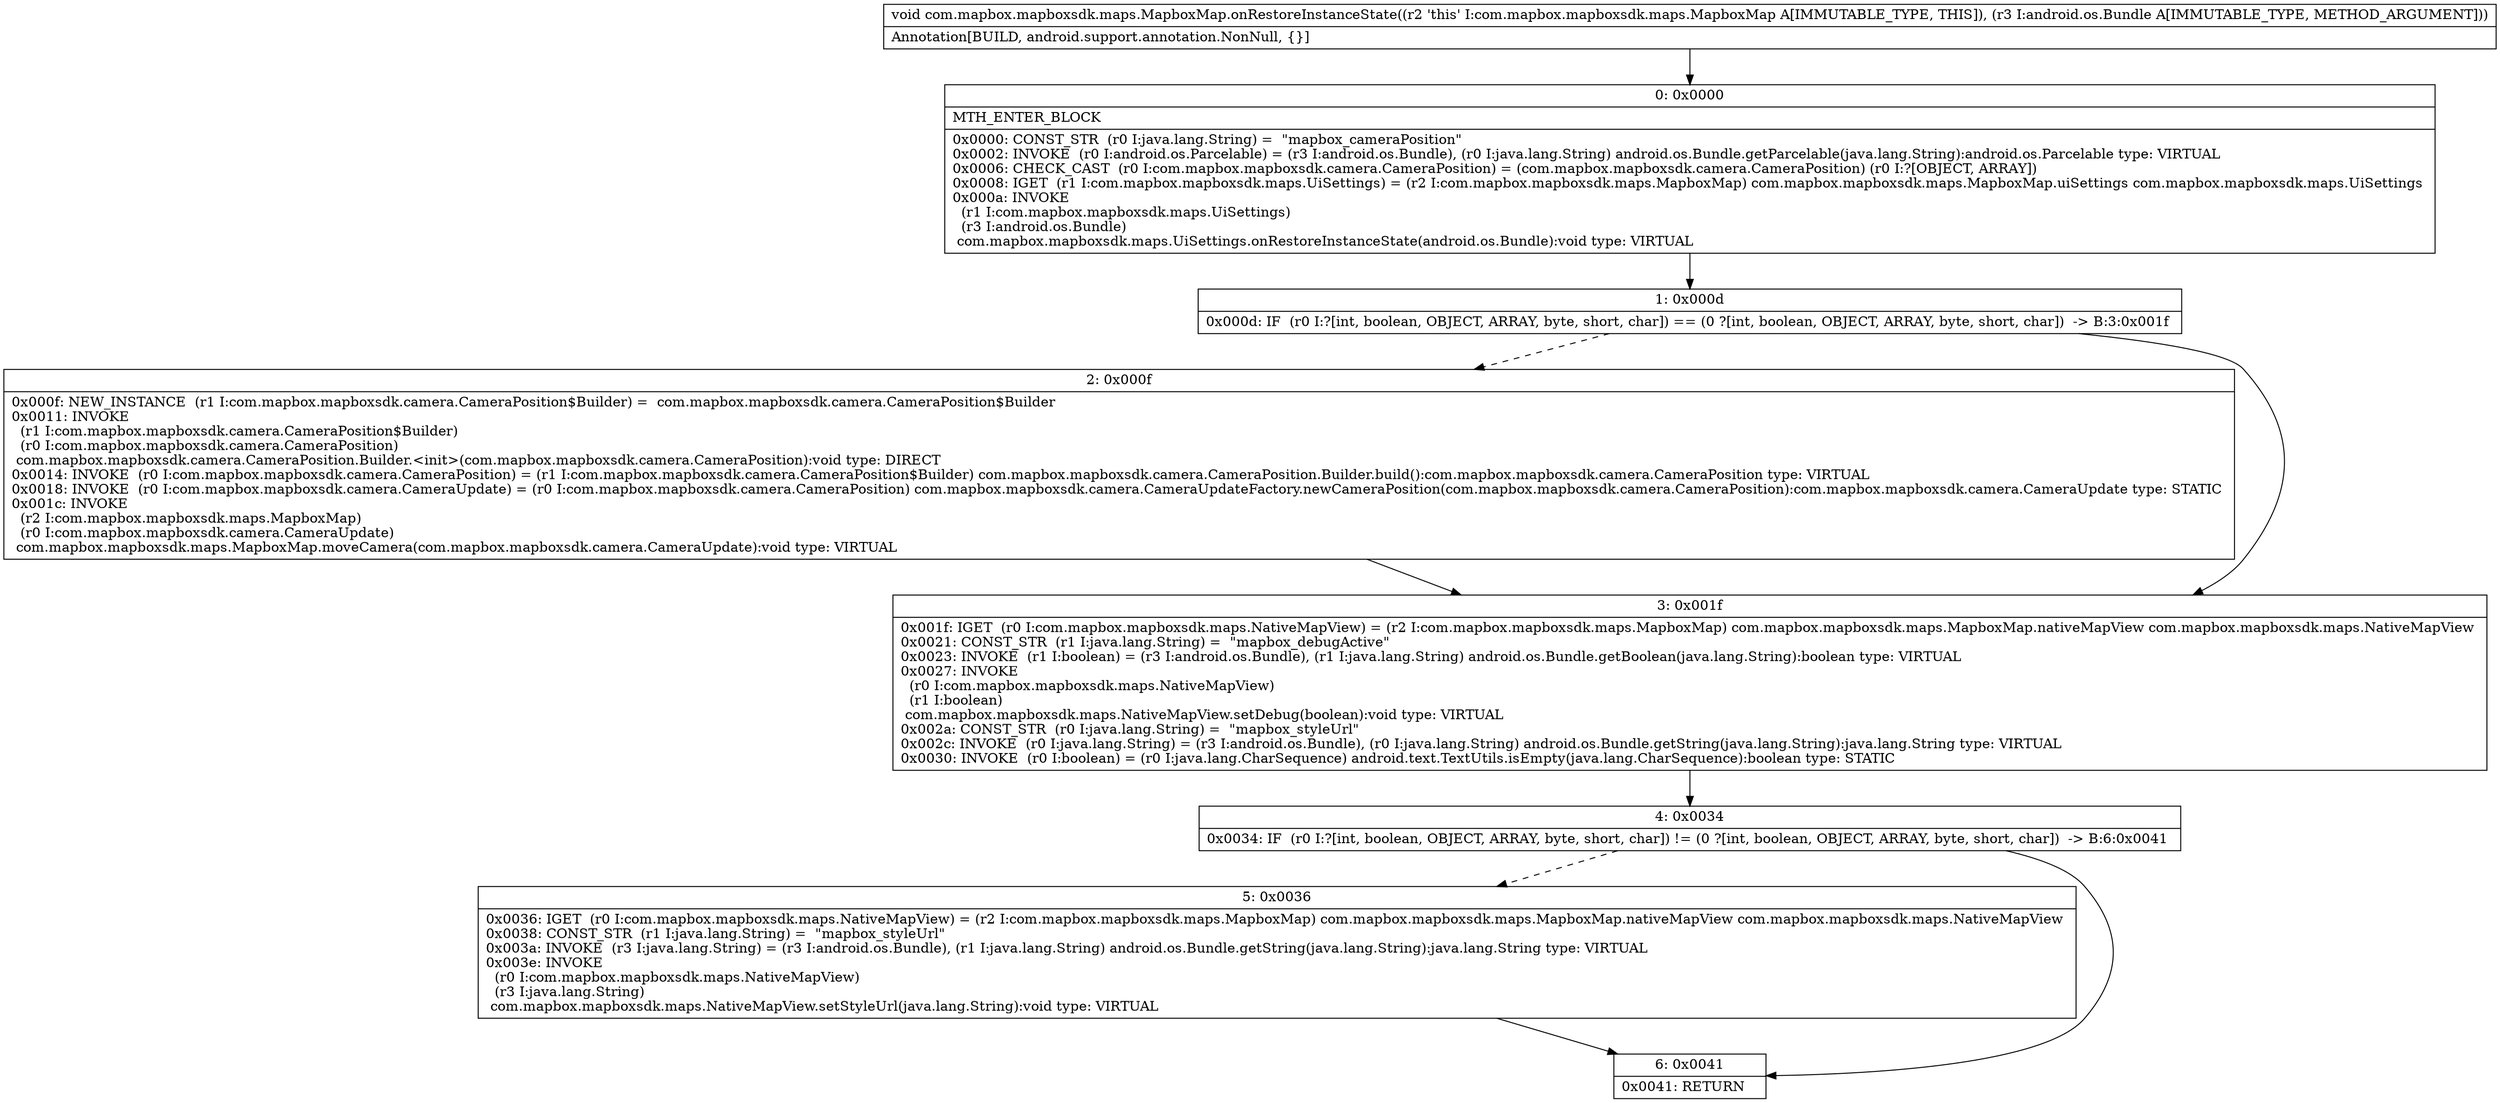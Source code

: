 digraph "CFG forcom.mapbox.mapboxsdk.maps.MapboxMap.onRestoreInstanceState(Landroid\/os\/Bundle;)V" {
Node_0 [shape=record,label="{0\:\ 0x0000|MTH_ENTER_BLOCK\l|0x0000: CONST_STR  (r0 I:java.lang.String) =  \"mapbox_cameraPosition\" \l0x0002: INVOKE  (r0 I:android.os.Parcelable) = (r3 I:android.os.Bundle), (r0 I:java.lang.String) android.os.Bundle.getParcelable(java.lang.String):android.os.Parcelable type: VIRTUAL \l0x0006: CHECK_CAST  (r0 I:com.mapbox.mapboxsdk.camera.CameraPosition) = (com.mapbox.mapboxsdk.camera.CameraPosition) (r0 I:?[OBJECT, ARRAY]) \l0x0008: IGET  (r1 I:com.mapbox.mapboxsdk.maps.UiSettings) = (r2 I:com.mapbox.mapboxsdk.maps.MapboxMap) com.mapbox.mapboxsdk.maps.MapboxMap.uiSettings com.mapbox.mapboxsdk.maps.UiSettings \l0x000a: INVOKE  \l  (r1 I:com.mapbox.mapboxsdk.maps.UiSettings)\l  (r3 I:android.os.Bundle)\l com.mapbox.mapboxsdk.maps.UiSettings.onRestoreInstanceState(android.os.Bundle):void type: VIRTUAL \l}"];
Node_1 [shape=record,label="{1\:\ 0x000d|0x000d: IF  (r0 I:?[int, boolean, OBJECT, ARRAY, byte, short, char]) == (0 ?[int, boolean, OBJECT, ARRAY, byte, short, char])  \-\> B:3:0x001f \l}"];
Node_2 [shape=record,label="{2\:\ 0x000f|0x000f: NEW_INSTANCE  (r1 I:com.mapbox.mapboxsdk.camera.CameraPosition$Builder) =  com.mapbox.mapboxsdk.camera.CameraPosition$Builder \l0x0011: INVOKE  \l  (r1 I:com.mapbox.mapboxsdk.camera.CameraPosition$Builder)\l  (r0 I:com.mapbox.mapboxsdk.camera.CameraPosition)\l com.mapbox.mapboxsdk.camera.CameraPosition.Builder.\<init\>(com.mapbox.mapboxsdk.camera.CameraPosition):void type: DIRECT \l0x0014: INVOKE  (r0 I:com.mapbox.mapboxsdk.camera.CameraPosition) = (r1 I:com.mapbox.mapboxsdk.camera.CameraPosition$Builder) com.mapbox.mapboxsdk.camera.CameraPosition.Builder.build():com.mapbox.mapboxsdk.camera.CameraPosition type: VIRTUAL \l0x0018: INVOKE  (r0 I:com.mapbox.mapboxsdk.camera.CameraUpdate) = (r0 I:com.mapbox.mapboxsdk.camera.CameraPosition) com.mapbox.mapboxsdk.camera.CameraUpdateFactory.newCameraPosition(com.mapbox.mapboxsdk.camera.CameraPosition):com.mapbox.mapboxsdk.camera.CameraUpdate type: STATIC \l0x001c: INVOKE  \l  (r2 I:com.mapbox.mapboxsdk.maps.MapboxMap)\l  (r0 I:com.mapbox.mapboxsdk.camera.CameraUpdate)\l com.mapbox.mapboxsdk.maps.MapboxMap.moveCamera(com.mapbox.mapboxsdk.camera.CameraUpdate):void type: VIRTUAL \l}"];
Node_3 [shape=record,label="{3\:\ 0x001f|0x001f: IGET  (r0 I:com.mapbox.mapboxsdk.maps.NativeMapView) = (r2 I:com.mapbox.mapboxsdk.maps.MapboxMap) com.mapbox.mapboxsdk.maps.MapboxMap.nativeMapView com.mapbox.mapboxsdk.maps.NativeMapView \l0x0021: CONST_STR  (r1 I:java.lang.String) =  \"mapbox_debugActive\" \l0x0023: INVOKE  (r1 I:boolean) = (r3 I:android.os.Bundle), (r1 I:java.lang.String) android.os.Bundle.getBoolean(java.lang.String):boolean type: VIRTUAL \l0x0027: INVOKE  \l  (r0 I:com.mapbox.mapboxsdk.maps.NativeMapView)\l  (r1 I:boolean)\l com.mapbox.mapboxsdk.maps.NativeMapView.setDebug(boolean):void type: VIRTUAL \l0x002a: CONST_STR  (r0 I:java.lang.String) =  \"mapbox_styleUrl\" \l0x002c: INVOKE  (r0 I:java.lang.String) = (r3 I:android.os.Bundle), (r0 I:java.lang.String) android.os.Bundle.getString(java.lang.String):java.lang.String type: VIRTUAL \l0x0030: INVOKE  (r0 I:boolean) = (r0 I:java.lang.CharSequence) android.text.TextUtils.isEmpty(java.lang.CharSequence):boolean type: STATIC \l}"];
Node_4 [shape=record,label="{4\:\ 0x0034|0x0034: IF  (r0 I:?[int, boolean, OBJECT, ARRAY, byte, short, char]) != (0 ?[int, boolean, OBJECT, ARRAY, byte, short, char])  \-\> B:6:0x0041 \l}"];
Node_5 [shape=record,label="{5\:\ 0x0036|0x0036: IGET  (r0 I:com.mapbox.mapboxsdk.maps.NativeMapView) = (r2 I:com.mapbox.mapboxsdk.maps.MapboxMap) com.mapbox.mapboxsdk.maps.MapboxMap.nativeMapView com.mapbox.mapboxsdk.maps.NativeMapView \l0x0038: CONST_STR  (r1 I:java.lang.String) =  \"mapbox_styleUrl\" \l0x003a: INVOKE  (r3 I:java.lang.String) = (r3 I:android.os.Bundle), (r1 I:java.lang.String) android.os.Bundle.getString(java.lang.String):java.lang.String type: VIRTUAL \l0x003e: INVOKE  \l  (r0 I:com.mapbox.mapboxsdk.maps.NativeMapView)\l  (r3 I:java.lang.String)\l com.mapbox.mapboxsdk.maps.NativeMapView.setStyleUrl(java.lang.String):void type: VIRTUAL \l}"];
Node_6 [shape=record,label="{6\:\ 0x0041|0x0041: RETURN   \l}"];
MethodNode[shape=record,label="{void com.mapbox.mapboxsdk.maps.MapboxMap.onRestoreInstanceState((r2 'this' I:com.mapbox.mapboxsdk.maps.MapboxMap A[IMMUTABLE_TYPE, THIS]), (r3 I:android.os.Bundle A[IMMUTABLE_TYPE, METHOD_ARGUMENT]))  | Annotation[BUILD, android.support.annotation.NonNull, \{\}]\l}"];
MethodNode -> Node_0;
Node_0 -> Node_1;
Node_1 -> Node_2[style=dashed];
Node_1 -> Node_3;
Node_2 -> Node_3;
Node_3 -> Node_4;
Node_4 -> Node_5[style=dashed];
Node_4 -> Node_6;
Node_5 -> Node_6;
}


